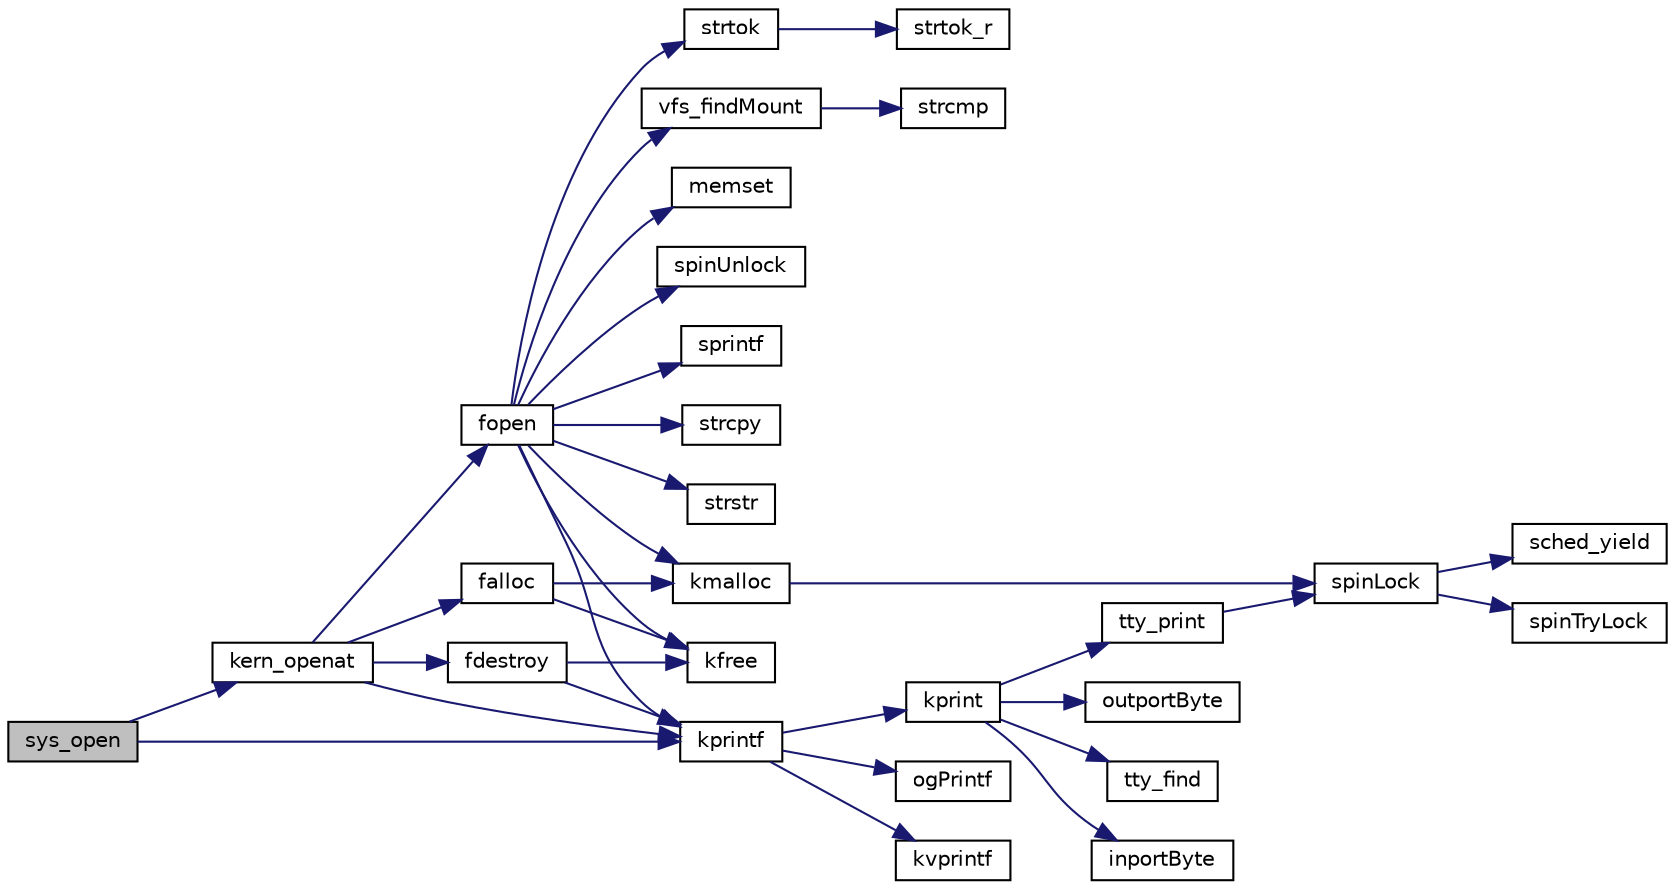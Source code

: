 digraph "sys_open"
{
 // LATEX_PDF_SIZE
  edge [fontname="Helvetica",fontsize="10",labelfontname="Helvetica",labelfontsize="10"];
  node [fontname="Helvetica",fontsize="10",shape=record];
  rankdir="LR";
  Node1 [label="sys_open",height=0.2,width=0.4,color="black", fillcolor="grey75", style="filled", fontcolor="black",tooltip=" "];
  Node1 -> Node2 [color="midnightblue",fontsize="10",style="solid",fontname="Helvetica"];
  Node2 [label="kern_openat",height=0.2,width=0.4,color="black", fillcolor="white", style="filled",URL="$vfs__calls_8c.html#ab35b14c33a5b03f7617b58b4c0667bd4",tooltip=" "];
  Node2 -> Node3 [color="midnightblue",fontsize="10",style="solid",fontname="Helvetica"];
  Node3 [label="falloc",height=0.2,width=0.4,color="black", fillcolor="white", style="filled",URL="$descrip_8h.html#a434fb15226182b0ee879a5afe9a8c190",tooltip=" "];
  Node3 -> Node4 [color="midnightblue",fontsize="10",style="solid",fontname="Helvetica"];
  Node4 [label="kfree",height=0.2,width=0.4,color="black", fillcolor="white", style="filled",URL="$kmalloc_8h.html#aaa9ed6886459604cf73ccdbf6410e487",tooltip=" "];
  Node3 -> Node5 [color="midnightblue",fontsize="10",style="solid",fontname="Helvetica"];
  Node5 [label="kmalloc",height=0.2,width=0.4,color="black", fillcolor="white", style="filled",URL="$kmalloc_8h.html#a150eab2ac4ce4553e21ca10e7f441762",tooltip=" "];
  Node5 -> Node6 [color="midnightblue",fontsize="10",style="solid",fontname="Helvetica"];
  Node6 [label="spinLock",height=0.2,width=0.4,color="black", fillcolor="white", style="filled",URL="$armv6_2spinlock_8c.html#a71f03d2ba55111c715b6068254847a53",tooltip=" "];
  Node6 -> Node7 [color="midnightblue",fontsize="10",style="solid",fontname="Helvetica"];
  Node7 [label="sched_yield",height=0.2,width=0.4,color="black", fillcolor="white", style="filled",URL="$armv6_2sched_8c.html#a08933fe6d593a1c78b9080359f15a0b7",tooltip=" "];
  Node6 -> Node8 [color="midnightblue",fontsize="10",style="solid",fontname="Helvetica"];
  Node8 [label="spinTryLock",height=0.2,width=0.4,color="black", fillcolor="white", style="filled",URL="$armv6_2spinlock_8c.html#a740766af5da58616f700fffab6768a78",tooltip=" "];
  Node2 -> Node9 [color="midnightblue",fontsize="10",style="solid",fontname="Helvetica"];
  Node9 [label="fdestroy",height=0.2,width=0.4,color="black", fillcolor="white", style="filled",URL="$descrip_8c.html#ae7b881d8f4c6e81d8e10468783ce080f",tooltip="The function bar."];
  Node9 -> Node4 [color="midnightblue",fontsize="10",style="solid",fontname="Helvetica"];
  Node9 -> Node10 [color="midnightblue",fontsize="10",style="solid",fontname="Helvetica"];
  Node10 [label="kprintf",height=0.2,width=0.4,color="black", fillcolor="white", style="filled",URL="$kprintf_8h.html#a20b56810edb62a6fe59917015c30848f",tooltip=" "];
  Node10 -> Node11 [color="midnightblue",fontsize="10",style="solid",fontname="Helvetica"];
  Node11 [label="kprint",height=0.2,width=0.4,color="black", fillcolor="white", style="filled",URL="$video_8h.html#a5429378b96a24fadfd2d1f8d777eb95a",tooltip=" "];
  Node11 -> Node12 [color="midnightblue",fontsize="10",style="solid",fontname="Helvetica"];
  Node12 [label="inportByte",height=0.2,width=0.4,color="black", fillcolor="white", style="filled",URL="$io_8h.html#a77b934268de1b3ecdcf3f275413b3108",tooltip="input one byte from specified port"];
  Node11 -> Node13 [color="midnightblue",fontsize="10",style="solid",fontname="Helvetica"];
  Node13 [label="outportByte",height=0.2,width=0.4,color="black", fillcolor="white", style="filled",URL="$io_8h.html#a8acc1a06073db2e7b92ffbd00fbd0cf1",tooltip="outputut one byte to specified port"];
  Node11 -> Node14 [color="midnightblue",fontsize="10",style="solid",fontname="Helvetica"];
  Node14 [label="tty_find",height=0.2,width=0.4,color="black", fillcolor="white", style="filled",URL="$tty_8h.html#a4f96ccac7e60296ef496008d8cbed0ff",tooltip=" "];
  Node11 -> Node15 [color="midnightblue",fontsize="10",style="solid",fontname="Helvetica"];
  Node15 [label="tty_print",height=0.2,width=0.4,color="black", fillcolor="white", style="filled",URL="$tty_8h.html#ad96f57a7c113d3cfa76ee5fed6de33c0",tooltip=" "];
  Node15 -> Node6 [color="midnightblue",fontsize="10",style="solid",fontname="Helvetica"];
  Node10 -> Node16 [color="midnightblue",fontsize="10",style="solid",fontname="Helvetica"];
  Node16 [label="kvprintf",height=0.2,width=0.4,color="black", fillcolor="white", style="filled",URL="$kprintf_8c.html#a3093cdac4668a4ccffdd7f77270888b7",tooltip=" "];
  Node10 -> Node17 [color="midnightblue",fontsize="10",style="solid",fontname="Helvetica"];
  Node17 [label="ogPrintf",height=0.2,width=0.4,color="black", fillcolor="white", style="filled",URL="$kprintf_8h.html#a3b4a66bf1f6583e65660f281b6014aa1",tooltip=" "];
  Node2 -> Node18 [color="midnightblue",fontsize="10",style="solid",fontname="Helvetica"];
  Node18 [label="fopen",height=0.2,width=0.4,color="black", fillcolor="white", style="filled",URL="$file_8c.html#a249f3bc0af043dc5ac3c9aa8646986af",tooltip=" "];
  Node18 -> Node4 [color="midnightblue",fontsize="10",style="solid",fontname="Helvetica"];
  Node18 -> Node5 [color="midnightblue",fontsize="10",style="solid",fontname="Helvetica"];
  Node18 -> Node10 [color="midnightblue",fontsize="10",style="solid",fontname="Helvetica"];
  Node18 -> Node19 [color="midnightblue",fontsize="10",style="solid",fontname="Helvetica"];
  Node19 [label="memset",height=0.2,width=0.4,color="black", fillcolor="white", style="filled",URL="$string_8h.html#ace4b911463887af5e748326323e99a23",tooltip=" "];
  Node18 -> Node20 [color="midnightblue",fontsize="10",style="solid",fontname="Helvetica"];
  Node20 [label="spinUnlock",height=0.2,width=0.4,color="black", fillcolor="white", style="filled",URL="$armv6_2spinlock_8c.html#ae29ab191c93f9ead066cb462dd2e7247",tooltip=" "];
  Node18 -> Node21 [color="midnightblue",fontsize="10",style="solid",fontname="Helvetica"];
  Node21 [label="sprintf",height=0.2,width=0.4,color="black", fillcolor="white", style="filled",URL="$kprintf_8h.html#ac38cd16373d98782e1465bd3d5aba470",tooltip=" "];
  Node18 -> Node22 [color="midnightblue",fontsize="10",style="solid",fontname="Helvetica"];
  Node22 [label="strcpy",height=0.2,width=0.4,color="black", fillcolor="white", style="filled",URL="$string_8h.html#a55e123beb3d7f96e25e024a13582d987",tooltip=" "];
  Node18 -> Node23 [color="midnightblue",fontsize="10",style="solid",fontname="Helvetica"];
  Node23 [label="strstr",height=0.2,width=0.4,color="black", fillcolor="white", style="filled",URL="$string_8h.html#adcec9a82a6a276e8edb0fd4fc26fe8f2",tooltip=" "];
  Node18 -> Node24 [color="midnightblue",fontsize="10",style="solid",fontname="Helvetica"];
  Node24 [label="strtok",height=0.2,width=0.4,color="black", fillcolor="white", style="filled",URL="$string_8h.html#a9af7251f0c1b875e0e34b8e2b94dda39",tooltip=" "];
  Node24 -> Node25 [color="midnightblue",fontsize="10",style="solid",fontname="Helvetica"];
  Node25 [label="strtok_r",height=0.2,width=0.4,color="black", fillcolor="white", style="filled",URL="$strtok_8c.html#af18c3fca5cc30bc1313728d45c031ae9",tooltip=" "];
  Node18 -> Node26 [color="midnightblue",fontsize="10",style="solid",fontname="Helvetica"];
  Node26 [label="vfs_findMount",height=0.2,width=0.4,color="black", fillcolor="white", style="filled",URL="$mount_8c.html#aa8cc926aa9badb781158b6738b1b0f2d",tooltip=" "];
  Node26 -> Node27 [color="midnightblue",fontsize="10",style="solid",fontname="Helvetica"];
  Node27 [label="strcmp",height=0.2,width=0.4,color="black", fillcolor="white", style="filled",URL="$string_8h.html#a6f3dcb20ff11ff9db5904c3cfb61a38c",tooltip=" "];
  Node2 -> Node10 [color="midnightblue",fontsize="10",style="solid",fontname="Helvetica"];
  Node1 -> Node10 [color="midnightblue",fontsize="10",style="solid",fontname="Helvetica"];
}
